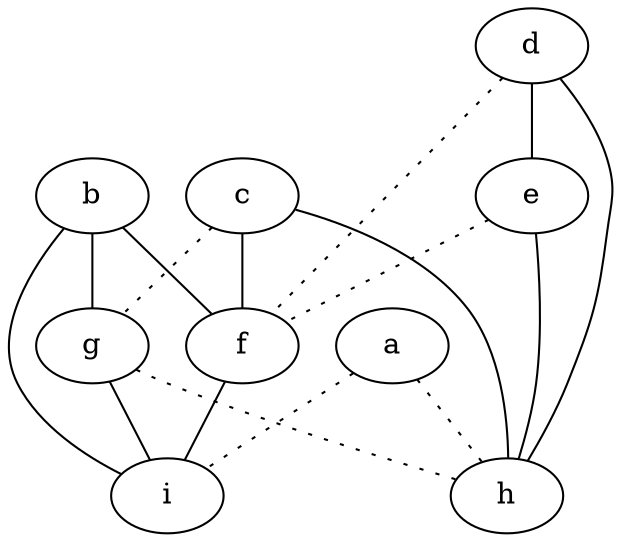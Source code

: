 graph {
a -- h [style=dotted];
a -- i [style=dotted];
b -- f;
b -- g;
b -- i;
c -- f;
c -- g [style=dotted];
c -- h;
d -- e;
d -- f [style=dotted];
d -- h;
e -- f [style=dotted];
e -- h;
f -- i;
g -- h [style=dotted];
g -- i;
}
